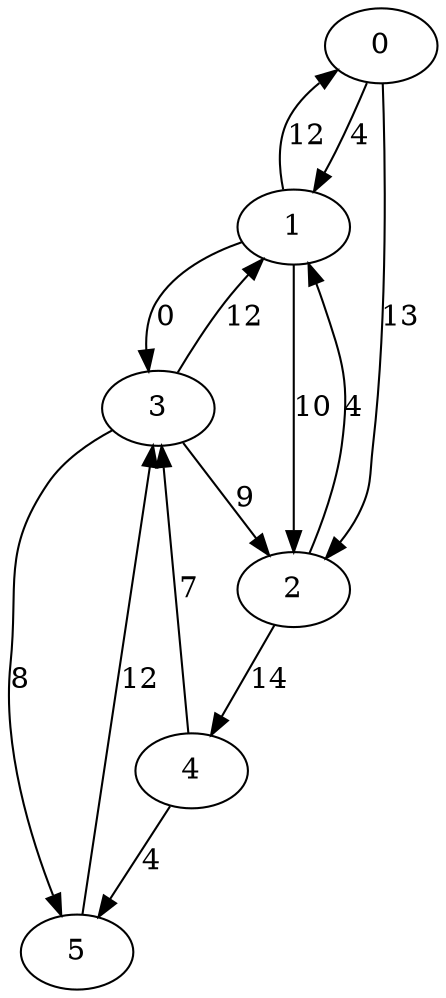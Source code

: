 digraph {
    0 [ label = "0" ]
    1 [ label = "1" ]
    2 [ label = "2" ]
    3 [ label = "3" ]
    4 [ label = "4" ]
    5 [ label = "5" ]
    0 -> 1 [ label = "4" ]
    0 -> 2 [ label = "13" ]
    1 -> 2 [ label = "10" ]
    2 -> 1 [ label = "4" ]
    1 -> 3 [ label = "0" ]
    2 -> 4 [ label = "14" ]
    3 -> 2 [ label = "9" ]
    3 -> 5 [ label = "8" ]
    4 -> 3 [ label = "7" ]
    4 -> 5 [ label = "4" ]
    5 -> 3 [ label = "12" ]
    3 -> 1 [ label = "12" ]
    1 -> 0 [ label = "12" ]
}
